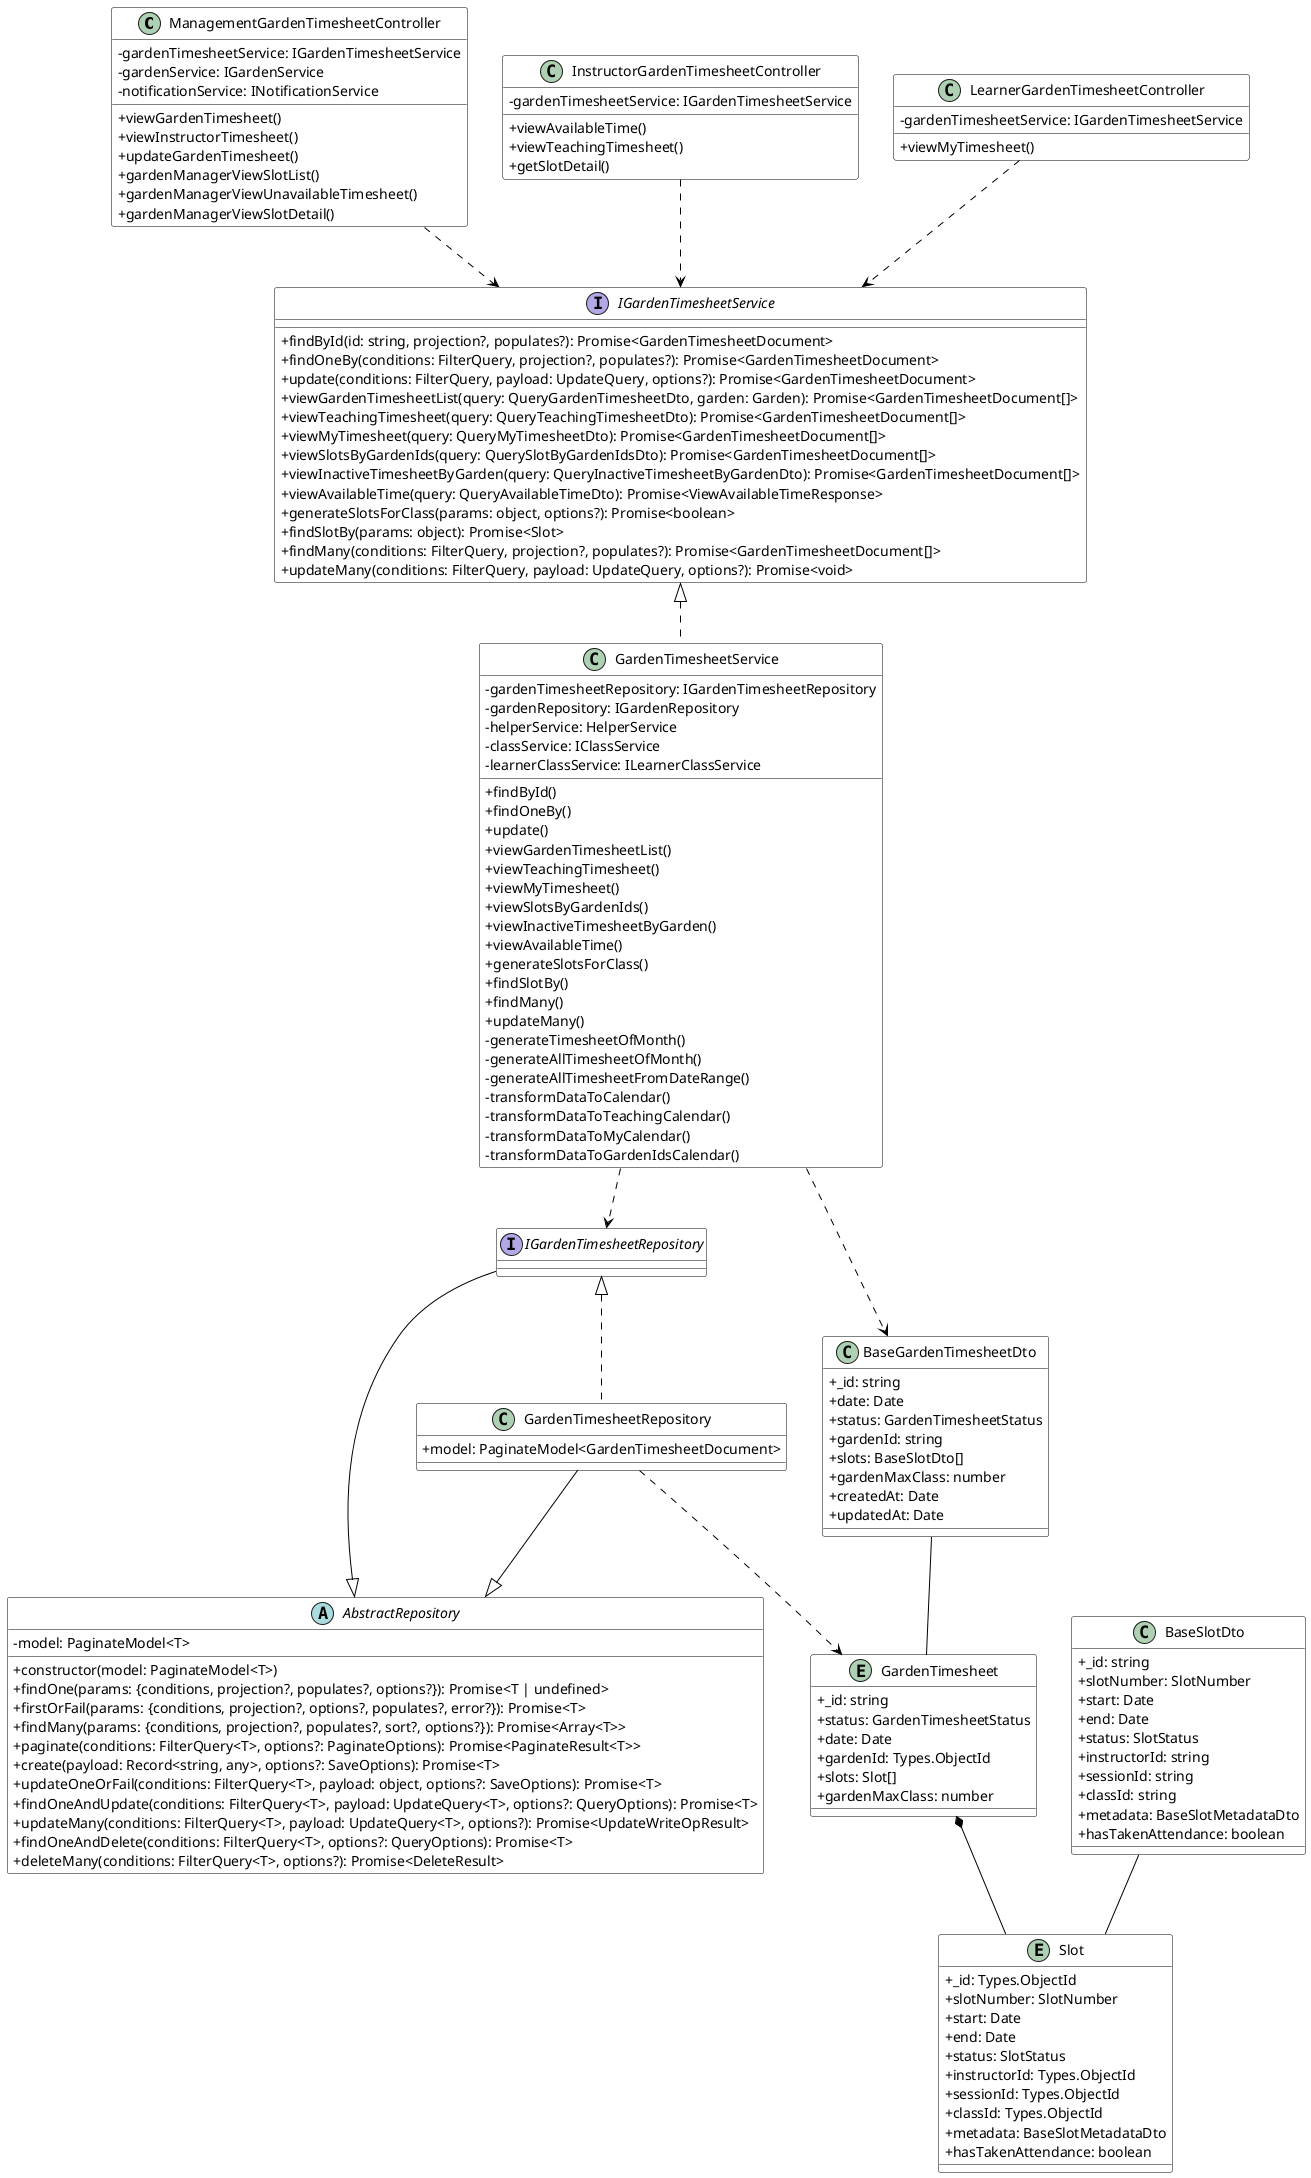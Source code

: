 @startuml Garden Timesheet Module

skinparam classAttributeIconSize 0

skinparam class {
  BackgroundColor White
  ArrowColor Black
  BorderColor Black
}

' Controllers
class ManagementGardenTimesheetController {
  -gardenTimesheetService: IGardenTimesheetService
  -gardenService: IGardenService 
  -notificationService: INotificationService
  +viewGardenTimesheet()
  +viewInstructorTimesheet()
  +updateGardenTimesheet()
  +gardenManagerViewSlotList()
  +gardenManagerViewUnavailableTimesheet()
  +gardenManagerViewSlotDetail()
}

class InstructorGardenTimesheetController {
  -gardenTimesheetService: IGardenTimesheetService
  +viewAvailableTime()
  +viewTeachingTimesheet()
  +getSlotDetail()
}

class LearnerGardenTimesheetController {
  -gardenTimesheetService: IGardenTimesheetService
  +viewMyTimesheet()
}

' Interfaces
interface IGardenTimesheetService {
  +findById(id: string, projection?, populates?): Promise<GardenTimesheetDocument>
  +findOneBy(conditions: FilterQuery, projection?, populates?): Promise<GardenTimesheetDocument>
  +update(conditions: FilterQuery, payload: UpdateQuery, options?): Promise<GardenTimesheetDocument>
  +viewGardenTimesheetList(query: QueryGardenTimesheetDto, garden: Garden): Promise<GardenTimesheetDocument[]>
  +viewTeachingTimesheet(query: QueryTeachingTimesheetDto): Promise<GardenTimesheetDocument[]>
  +viewMyTimesheet(query: QueryMyTimesheetDto): Promise<GardenTimesheetDocument[]>
  +viewSlotsByGardenIds(query: QuerySlotByGardenIdsDto): Promise<GardenTimesheetDocument[]>
  +viewInactiveTimesheetByGarden(query: QueryInactiveTimesheetByGardenDto): Promise<GardenTimesheetDocument[]>
  +viewAvailableTime(query: QueryAvailableTimeDto): Promise<ViewAvailableTimeResponse>
  +generateSlotsForClass(params: object, options?): Promise<boolean>
  +findSlotBy(params: object): Promise<Slot>
  +findMany(conditions: FilterQuery, projection?, populates?): Promise<GardenTimesheetDocument[]>
  +updateMany(conditions: FilterQuery, payload: UpdateQuery, options?): Promise<void>
}

interface IGardenTimesheetRepository {
}

class GardenTimesheetService {
  -gardenTimesheetRepository: IGardenTimesheetRepository
  -gardenRepository: IGardenRepository
  -helperService: HelperService
  -classService: IClassService
  -learnerClassService: ILearnerClassService
  +findById()
  +findOneBy()
  +update()
  +viewGardenTimesheetList()
  +viewTeachingTimesheet()
  +viewMyTimesheet()
  +viewSlotsByGardenIds()
  +viewInactiveTimesheetByGarden()
  +viewAvailableTime()
  +generateSlotsForClass()
  +findSlotBy()
  +findMany()
  +updateMany()
  -generateTimesheetOfMonth()
  -generateAllTimesheetOfMonth()
  -generateAllTimesheetFromDateRange()
  -transformDataToCalendar()
  -transformDataToTeachingCalendar()
  -transformDataToMyCalendar()
  -transformDataToGardenIdsCalendar()
}

class GardenTimesheetRepository {
  +model: PaginateModel<GardenTimesheetDocument>
}

abstract class AbstractRepository {
  - model: PaginateModel<T>
  + constructor(model: PaginateModel<T>)
  + findOne(params: {conditions, projection?, populates?, options?}): Promise<T | undefined>
  + firstOrFail(params: {conditions, projection?, options?, populates?, error?}): Promise<T>
  + findMany(params: {conditions, projection?, populates?, sort?, options?}): Promise<Array<T>>
  + paginate(conditions: FilterQuery<T>, options?: PaginateOptions): Promise<PaginateResult<T>>
  + create(payload: Record<string, any>, options?: SaveOptions): Promise<T>
  + updateOneOrFail(conditions: FilterQuery<T>, payload: object, options?: SaveOptions): Promise<T>
  + findOneAndUpdate(conditions: FilterQuery<T>, payload: UpdateQuery<T>, options?: QueryOptions): Promise<T>
  + updateMany(conditions: FilterQuery<T>, payload: UpdateQuery<T>, options?): Promise<UpdateWriteOpResult>
  + findOneAndDelete(conditions: FilterQuery<T>, options?: QueryOptions): Promise<T>
  + deleteMany(conditions: FilterQuery<T>, options?): Promise<DeleteResult>
}

' DTOs
class BaseGardenTimesheetDto {
  +_id: string
  +date: Date
  +status: GardenTimesheetStatus
  +gardenId: string
  +slots: BaseSlotDto[]
  +gardenMaxClass: number
  +createdAt: Date
  +updatedAt: Date
}

class BaseSlotDto {
  +_id: string
  +slotNumber: SlotNumber
  +start: Date
  +end: Date
  +status: SlotStatus
  +instructorId: string
  +sessionId: string
  +classId: string
  +metadata: BaseSlotMetadataDto
  +hasTakenAttendance: boolean
}

' Schemas
entity GardenTimesheet {
  +_id: string
  +status: GardenTimesheetStatus
  +date: Date
  +gardenId: Types.ObjectId
  +slots: Slot[]
  +gardenMaxClass: number
}

entity Slot {
  +_id: Types.ObjectId
  +slotNumber: SlotNumber
  +start: Date
  +end: Date
  +status: SlotStatus
  +instructorId: Types.ObjectId
  +sessionId: Types.ObjectId
  +classId: Types.ObjectId
  +metadata: BaseSlotMetadataDto
  +hasTakenAttendance: boolean
}

' Relationships
ManagementGardenTimesheetController ..> IGardenTimesheetService
InstructorGardenTimesheetController ..> IGardenTimesheetService
LearnerGardenTimesheetController ..> IGardenTimesheetService

IGardenTimesheetService <|.. GardenTimesheetService
IGardenTimesheetRepository <|.. GardenTimesheetRepository
GardenTimesheetRepository --|> AbstractRepository
IGardenTimesheetRepository --|> AbstractRepository

GardenTimesheetService ..> IGardenTimesheetRepository
GardenTimesheetService ..> BaseGardenTimesheetDto
GardenTimesheetRepository ..> GardenTimesheet

BaseGardenTimesheetDto -- GardenTimesheet
BaseSlotDto -- Slot
GardenTimesheet *-- Slot

@enduml

